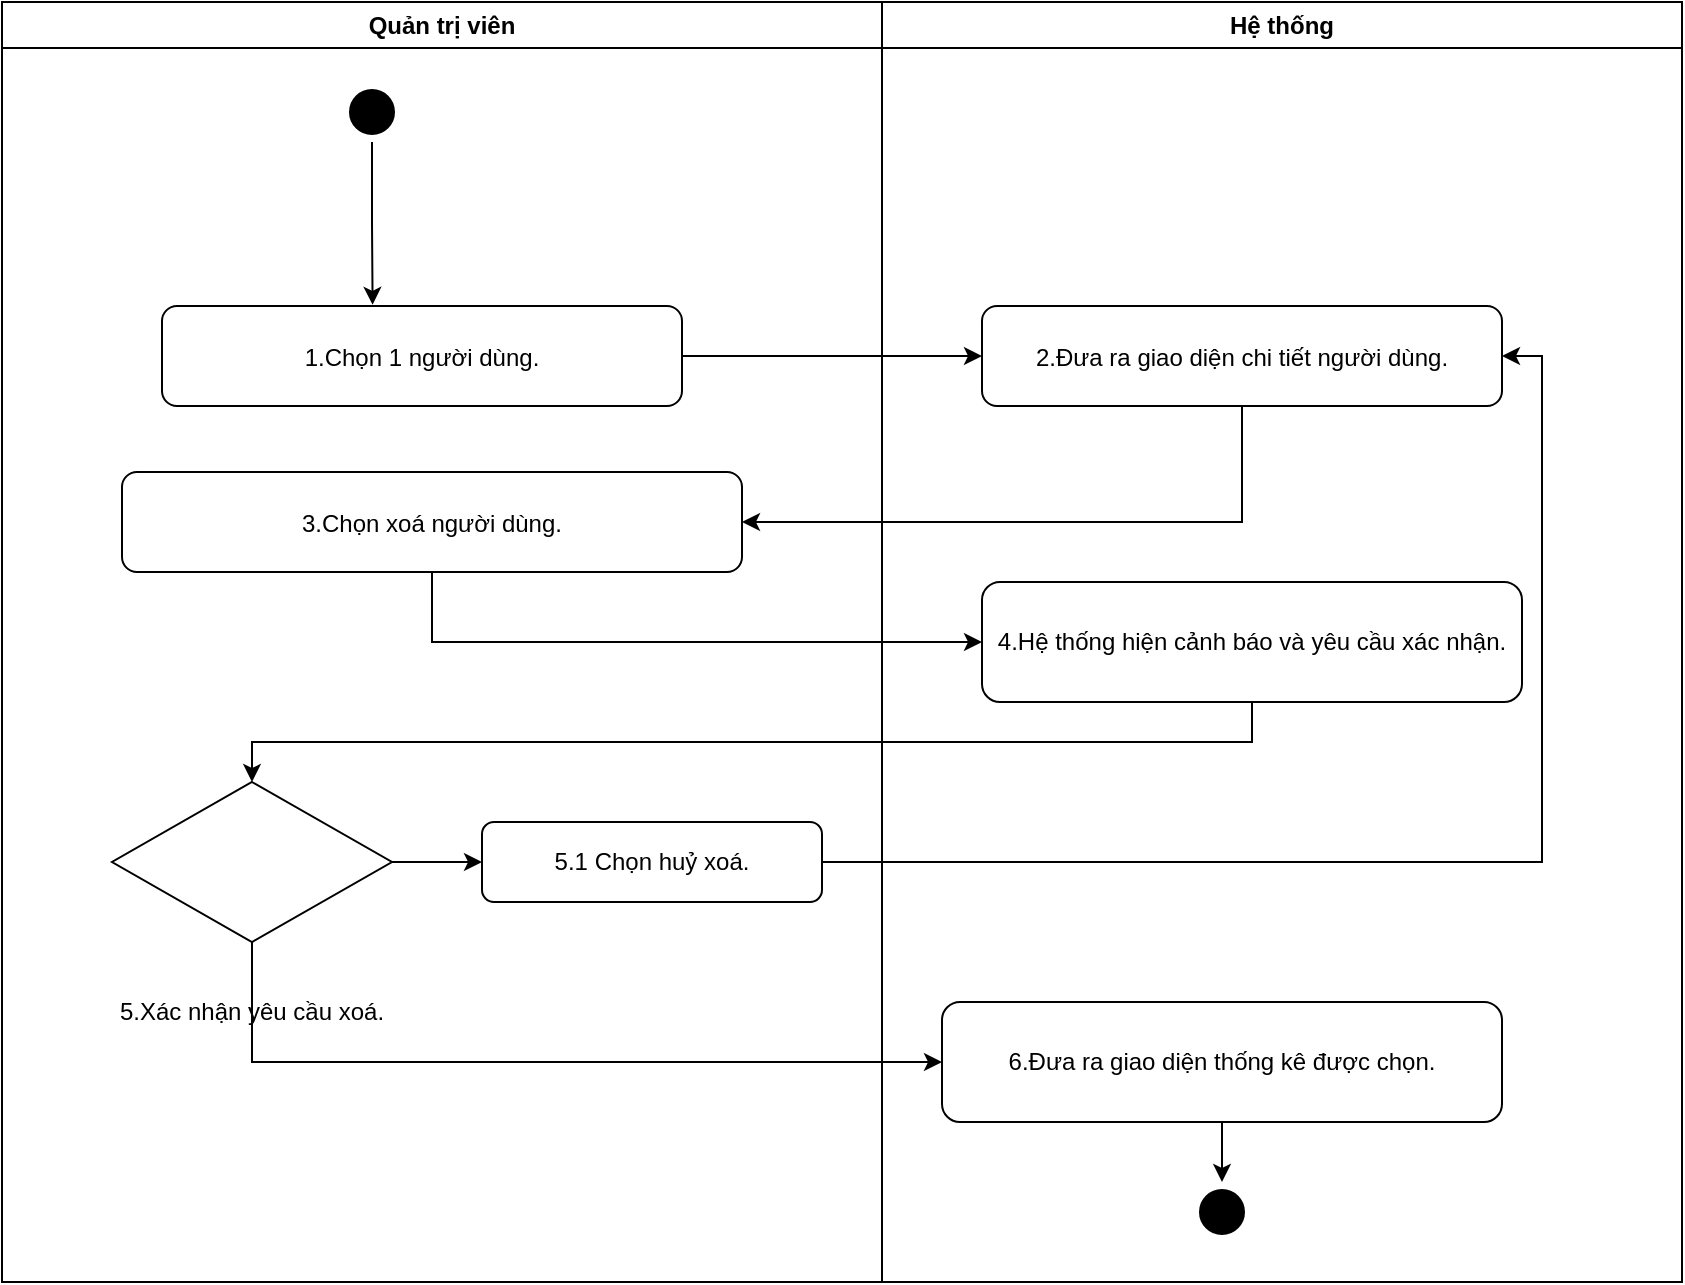 <mxfile version="28.1.2">
  <diagram name="Page-1" id="e7e014a7-5840-1c2e-5031-d8a46d1fe8dd">
    <mxGraphModel dx="1489" dy="894" grid="1" gridSize="10" guides="1" tooltips="1" connect="1" arrows="1" fold="1" page="1" pageScale="1" pageWidth="1169" pageHeight="826" background="none" math="0" shadow="0">
      <root>
        <mxCell id="0" />
        <mxCell id="1" parent="0" />
        <mxCell id="2" value="Quản trị viên" style="swimlane;whiteSpace=wrap" parent="1" vertex="1">
          <mxGeometry x="80" y="140" width="440" height="640" as="geometry" />
        </mxCell>
        <mxCell id="5" value="" style="ellipse;shape=startState;fillColor=#000000;strokeColor=#000000;" parent="2" vertex="1">
          <mxGeometry x="170" y="40" width="30" height="30" as="geometry" />
        </mxCell>
        <mxCell id="7" value="3.Chọn xoá người dùng." style="rounded=1;" parent="2" vertex="1">
          <mxGeometry x="60" y="235" width="310" height="50" as="geometry" />
        </mxCell>
        <mxCell id="ofE1IKZhP1BckV__TYuj-32" value="1.Chọn 1 người dùng." style="rounded=1;" parent="2" vertex="1">
          <mxGeometry x="80" y="152" width="260" height="50" as="geometry" />
        </mxCell>
        <mxCell id="ofE1IKZhP1BckV__TYuj-33" style="edgeStyle=orthogonalEdgeStyle;rounded=0;orthogonalLoop=1;jettySize=auto;html=1;exitX=0.5;exitY=1;exitDx=0;exitDy=0;entryX=0.405;entryY=-0.012;entryDx=0;entryDy=0;entryPerimeter=0;" parent="2" source="5" target="ofE1IKZhP1BckV__TYuj-32" edge="1">
          <mxGeometry relative="1" as="geometry" />
        </mxCell>
        <mxCell id="p_qO8vzt5Ru1CbSn2r0m-15" value="" style="rhombus;whiteSpace=wrap;html=1;" vertex="1" parent="2">
          <mxGeometry x="55" y="390" width="140" height="80" as="geometry" />
        </mxCell>
        <mxCell id="p_qO8vzt5Ru1CbSn2r0m-25" value="5.Xác nhận yêu cầu xoá." style="text;html=1;align=center;verticalAlign=middle;whiteSpace=wrap;rounded=0;" vertex="1" parent="2">
          <mxGeometry x="40" y="490" width="170" height="30" as="geometry" />
        </mxCell>
        <mxCell id="p_qO8vzt5Ru1CbSn2r0m-28" value="5.1 Chọn huỷ xoá." style="rounded=1;whiteSpace=wrap;html=1;" vertex="1" parent="2">
          <mxGeometry x="240" y="410" width="170" height="40" as="geometry" />
        </mxCell>
        <mxCell id="p_qO8vzt5Ru1CbSn2r0m-27" style="edgeStyle=orthogonalEdgeStyle;rounded=0;orthogonalLoop=1;jettySize=auto;html=1;exitX=1;exitY=0.5;exitDx=0;exitDy=0;" edge="1" parent="2" source="p_qO8vzt5Ru1CbSn2r0m-15" target="p_qO8vzt5Ru1CbSn2r0m-28">
          <mxGeometry relative="1" as="geometry">
            <mxPoint x="230" y="440" as="targetPoint" />
          </mxGeometry>
        </mxCell>
        <mxCell id="3" value="Hệ thống" style="swimlane;whiteSpace=wrap" parent="1" vertex="1">
          <mxGeometry x="520" y="140" width="400" height="640" as="geometry" />
        </mxCell>
        <mxCell id="ofE1IKZhP1BckV__TYuj-31" value="2.Đưa ra giao diện chi tiết người dùng." style="rounded=1;" parent="3" vertex="1">
          <mxGeometry x="50" y="152" width="260" height="50" as="geometry" />
        </mxCell>
        <mxCell id="s9egA-n-uwzUiJ3B5Gmp-57" value="" style="edgeStyle=orthogonalEdgeStyle;rounded=0;orthogonalLoop=1;jettySize=auto;html=1;exitX=0.5;exitY=1;exitDx=0;exitDy=0;" parent="3" source="s9egA-n-uwzUiJ3B5Gmp-101" target="uvt4-mb7bjSLwskbyc6D-66" edge="1">
          <mxGeometry relative="1" as="geometry">
            <mxPoint x="186.25" y="622.0" as="sourcePoint" />
            <mxPoint x="601" y="960" as="targetPoint" />
          </mxGeometry>
        </mxCell>
        <mxCell id="uvt4-mb7bjSLwskbyc6D-66" value="" style="ellipse;shape=startState;fillColor=#000000;strokeColor=#000000;" parent="3" vertex="1">
          <mxGeometry x="155" y="590" width="30" height="30" as="geometry" />
        </mxCell>
        <mxCell id="s9egA-n-uwzUiJ3B5Gmp-101" value="6.Đưa ra giao diện thống kê được chọn." style="rounded=1;whiteSpace=wrap;html=1;" parent="3" vertex="1">
          <mxGeometry x="30" y="500" width="280" height="60" as="geometry" />
        </mxCell>
        <mxCell id="p_qO8vzt5Ru1CbSn2r0m-17" value="4.Hệ thống hiện cảnh báo và yêu cầu xác nhận." style="rounded=1;whiteSpace=wrap;html=1;" vertex="1" parent="3">
          <mxGeometry x="50" y="290" width="270" height="60" as="geometry" />
        </mxCell>
        <mxCell id="ofE1IKZhP1BckV__TYuj-34" style="edgeStyle=orthogonalEdgeStyle;rounded=0;orthogonalLoop=1;jettySize=auto;html=1;exitX=1;exitY=0.5;exitDx=0;exitDy=0;entryX=0;entryY=0.5;entryDx=0;entryDy=0;" parent="1" source="ofE1IKZhP1BckV__TYuj-32" target="ofE1IKZhP1BckV__TYuj-31" edge="1">
          <mxGeometry relative="1" as="geometry" />
        </mxCell>
        <mxCell id="ofE1IKZhP1BckV__TYuj-35" style="edgeStyle=orthogonalEdgeStyle;rounded=0;orthogonalLoop=1;jettySize=auto;html=1;exitX=0.5;exitY=1;exitDx=0;exitDy=0;entryX=1;entryY=0.5;entryDx=0;entryDy=0;" parent="1" source="ofE1IKZhP1BckV__TYuj-31" target="7" edge="1">
          <mxGeometry relative="1" as="geometry" />
        </mxCell>
        <mxCell id="p_qO8vzt5Ru1CbSn2r0m-18" style="edgeStyle=orthogonalEdgeStyle;rounded=0;orthogonalLoop=1;jettySize=auto;html=1;exitX=0.5;exitY=1;exitDx=0;exitDy=0;entryX=0;entryY=0.5;entryDx=0;entryDy=0;" edge="1" parent="1" source="7" target="p_qO8vzt5Ru1CbSn2r0m-17">
          <mxGeometry relative="1" as="geometry" />
        </mxCell>
        <mxCell id="p_qO8vzt5Ru1CbSn2r0m-19" style="edgeStyle=orthogonalEdgeStyle;rounded=0;orthogonalLoop=1;jettySize=auto;html=1;exitX=0.5;exitY=1;exitDx=0;exitDy=0;entryX=0.5;entryY=0;entryDx=0;entryDy=0;" edge="1" parent="1" source="p_qO8vzt5Ru1CbSn2r0m-17" target="p_qO8vzt5Ru1CbSn2r0m-15">
          <mxGeometry relative="1" as="geometry" />
        </mxCell>
        <mxCell id="p_qO8vzt5Ru1CbSn2r0m-20" style="edgeStyle=orthogonalEdgeStyle;rounded=0;orthogonalLoop=1;jettySize=auto;html=1;exitX=0.5;exitY=1;exitDx=0;exitDy=0;entryX=0;entryY=0.5;entryDx=0;entryDy=0;" edge="1" parent="1" source="p_qO8vzt5Ru1CbSn2r0m-15" target="s9egA-n-uwzUiJ3B5Gmp-101">
          <mxGeometry relative="1" as="geometry">
            <mxPoint x="290" y="630" as="sourcePoint" />
          </mxGeometry>
        </mxCell>
        <mxCell id="p_qO8vzt5Ru1CbSn2r0m-29" style="edgeStyle=orthogonalEdgeStyle;rounded=0;orthogonalLoop=1;jettySize=auto;html=1;exitX=1;exitY=0.5;exitDx=0;exitDy=0;entryX=1;entryY=0.5;entryDx=0;entryDy=0;" edge="1" parent="1" source="p_qO8vzt5Ru1CbSn2r0m-28" target="ofE1IKZhP1BckV__TYuj-31">
          <mxGeometry relative="1" as="geometry" />
        </mxCell>
      </root>
    </mxGraphModel>
  </diagram>
</mxfile>
